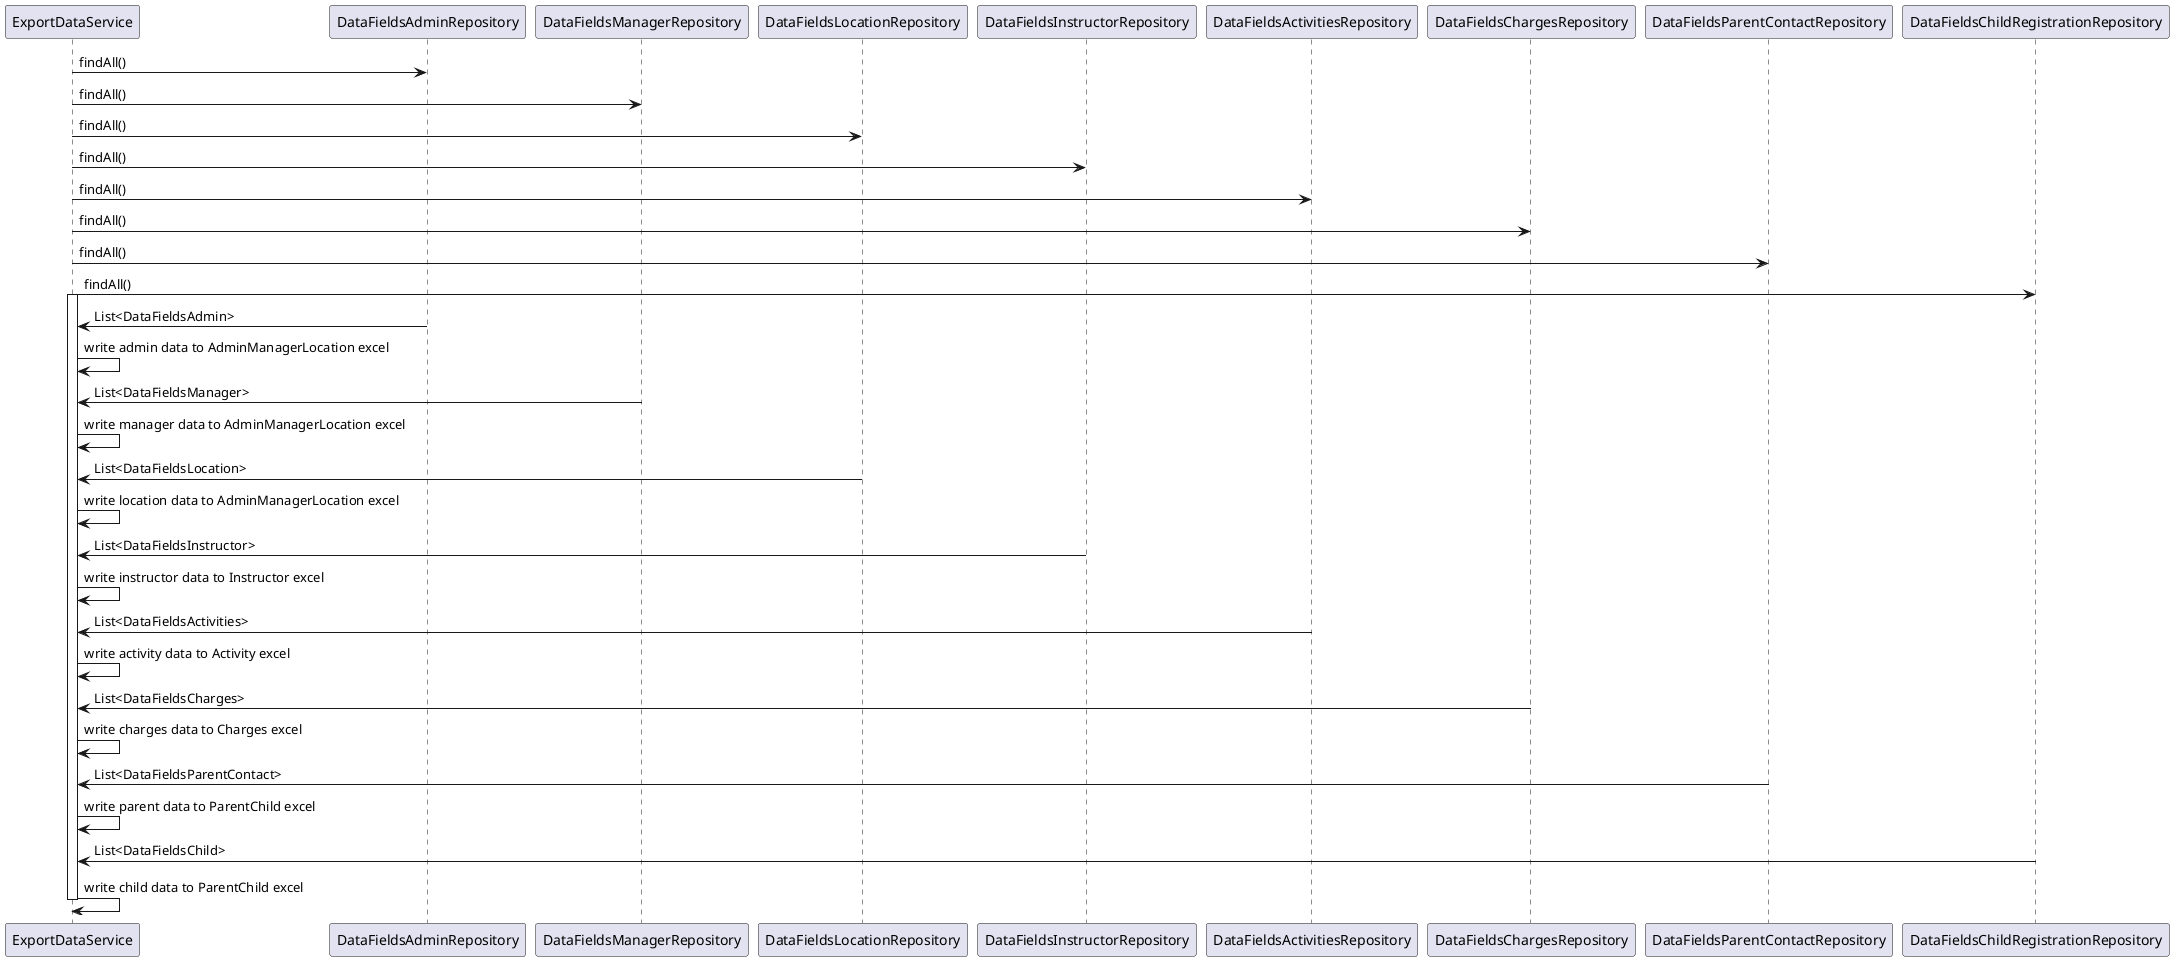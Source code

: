 @startuml

participant ExportDataService
participant DataFieldsAdminRepository
participant DataFieldsManagerRepository
participant DataFieldsLocationRepository
participant DataFieldsInstructorRepository
participant DataFieldsActivitiesRepository
participant DataFieldsChargesRepository
participant DataFieldsParentContactRepository
participant DataFieldsChildRegistrationRepository

ExportDataService -> DataFieldsAdminRepository: findAll()
ExportDataService -> DataFieldsManagerRepository: findAll()
ExportDataService -> DataFieldsLocationRepository: findAll()
ExportDataService -> DataFieldsInstructorRepository: findAll()
ExportDataService -> DataFieldsActivitiesRepository: findAll()
ExportDataService -> DataFieldsChargesRepository: findAll()
ExportDataService -> DataFieldsParentContactRepository: findAll()
ExportDataService -> DataFieldsChildRegistrationRepository: findAll()

activate ExportDataService
DataFieldsAdminRepository -> ExportDataService: List<DataFieldsAdmin>
ExportDataService -> ExportDataService: write admin data to AdminManagerLocation excel
DataFieldsManagerRepository -> ExportDataService: List<DataFieldsManager>
ExportDataService -> ExportDataService: write manager data to AdminManagerLocation excel
DataFieldsLocationRepository -> ExportDataService: List<DataFieldsLocation>
ExportDataService -> ExportDataService: write location data to AdminManagerLocation excel
DataFieldsInstructorRepository -> ExportDataService: List<DataFieldsInstructor>
ExportDataService -> ExportDataService: write instructor data to Instructor excel
DataFieldsActivitiesRepository -> ExportDataService: List<DataFieldsActivities>
ExportDataService -> ExportDataService: write activity data to Activity excel
DataFieldsChargesRepository -> ExportDataService: List<DataFieldsCharges>
ExportDataService -> ExportDataService: write charges data to Charges excel
DataFieldsParentContactRepository -> ExportDataService: List<DataFieldsParentContact>
ExportDataService -> ExportDataService: write parent data to ParentChild excel
DataFieldsChildRegistrationRepository -> ExportDataService: List<DataFieldsChild>
ExportDataService -> ExportDataService: write child data to ParentChild excel
deactivate ExportDataService

@enduml